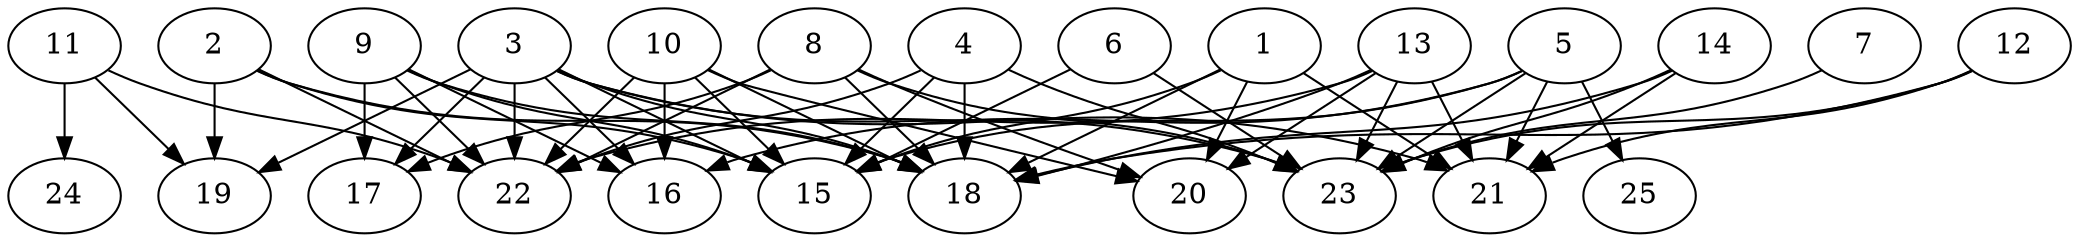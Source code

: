 // DAG automatically generated by daggen at Thu Oct  3 14:00:39 2019
// ./daggen --dot -n 25 --ccr 0.5 --fat 0.9 --regular 0.7 --density 0.7 --mindata 5242880 --maxdata 52428800 
digraph G {
  1 [size="90120192", alpha="0.07", expect_size="45060096"] 
  1 -> 15 [size ="45060096"]
  1 -> 18 [size ="45060096"]
  1 -> 20 [size ="45060096"]
  1 -> 21 [size ="45060096"]
  2 [size="38670336", alpha="0.17", expect_size="19335168"] 
  2 -> 15 [size ="19335168"]
  2 -> 18 [size ="19335168"]
  2 -> 19 [size ="19335168"]
  2 -> 22 [size ="19335168"]
  3 [size="43790336", alpha="0.03", expect_size="21895168"] 
  3 -> 15 [size ="21895168"]
  3 -> 16 [size ="21895168"]
  3 -> 17 [size ="21895168"]
  3 -> 18 [size ="21895168"]
  3 -> 19 [size ="21895168"]
  3 -> 21 [size ="21895168"]
  3 -> 22 [size ="21895168"]
  3 -> 23 [size ="21895168"]
  4 [size="16107520", alpha="0.18", expect_size="8053760"] 
  4 -> 15 [size ="8053760"]
  4 -> 18 [size ="8053760"]
  4 -> 22 [size ="8053760"]
  4 -> 23 [size ="8053760"]
  5 [size="52410368", alpha="0.18", expect_size="26205184"] 
  5 -> 15 [size ="26205184"]
  5 -> 16 [size ="26205184"]
  5 -> 21 [size ="26205184"]
  5 -> 23 [size ="26205184"]
  5 -> 25 [size ="26205184"]
  6 [size="76943360", alpha="0.16", expect_size="38471680"] 
  6 -> 15 [size ="38471680"]
  6 -> 23 [size ="38471680"]
  7 [size="88041472", alpha="0.16", expect_size="44020736"] 
  7 -> 23 [size ="44020736"]
  8 [size="48007168", alpha="0.09", expect_size="24003584"] 
  8 -> 17 [size ="24003584"]
  8 -> 18 [size ="24003584"]
  8 -> 20 [size ="24003584"]
  8 -> 22 [size ="24003584"]
  8 -> 23 [size ="24003584"]
  9 [size="104173568", alpha="0.11", expect_size="52086784"] 
  9 -> 15 [size ="52086784"]
  9 -> 16 [size ="52086784"]
  9 -> 17 [size ="52086784"]
  9 -> 18 [size ="52086784"]
  9 -> 22 [size ="52086784"]
  10 [size="37560320", alpha="0.15", expect_size="18780160"] 
  10 -> 15 [size ="18780160"]
  10 -> 16 [size ="18780160"]
  10 -> 18 [size ="18780160"]
  10 -> 20 [size ="18780160"]
  10 -> 22 [size ="18780160"]
  11 [size="56739840", alpha="0.04", expect_size="28369920"] 
  11 -> 19 [size ="28369920"]
  11 -> 22 [size ="28369920"]
  11 -> 24 [size ="28369920"]
  12 [size="91471872", alpha="0.09", expect_size="45735936"] 
  12 -> 18 [size ="45735936"]
  12 -> 21 [size ="45735936"]
  12 -> 23 [size ="45735936"]
  13 [size="76021760", alpha="0.01", expect_size="38010880"] 
  13 -> 18 [size ="38010880"]
  13 -> 20 [size ="38010880"]
  13 -> 21 [size ="38010880"]
  13 -> 22 [size ="38010880"]
  13 -> 23 [size ="38010880"]
  14 [size="88412160", alpha="0.16", expect_size="44206080"] 
  14 -> 18 [size ="44206080"]
  14 -> 21 [size ="44206080"]
  14 -> 23 [size ="44206080"]
  15 [size="79015936", alpha="0.02", expect_size="39507968"] 
  16 [size="68888576", alpha="0.15", expect_size="34444288"] 
  17 [size="51869696", alpha="0.14", expect_size="25934848"] 
  18 [size="31721472", alpha="0.01", expect_size="15860736"] 
  19 [size="71831552", alpha="0.02", expect_size="35915776"] 
  20 [size="30689280", alpha="0.09", expect_size="15344640"] 
  21 [size="100005888", alpha="0.13", expect_size="50002944"] 
  22 [size="24371200", alpha="0.02", expect_size="12185600"] 
  23 [size="67059712", alpha="0.19", expect_size="33529856"] 
  24 [size="70045696", alpha="0.17", expect_size="35022848"] 
  25 [size="53428224", alpha="0.04", expect_size="26714112"] 
}

